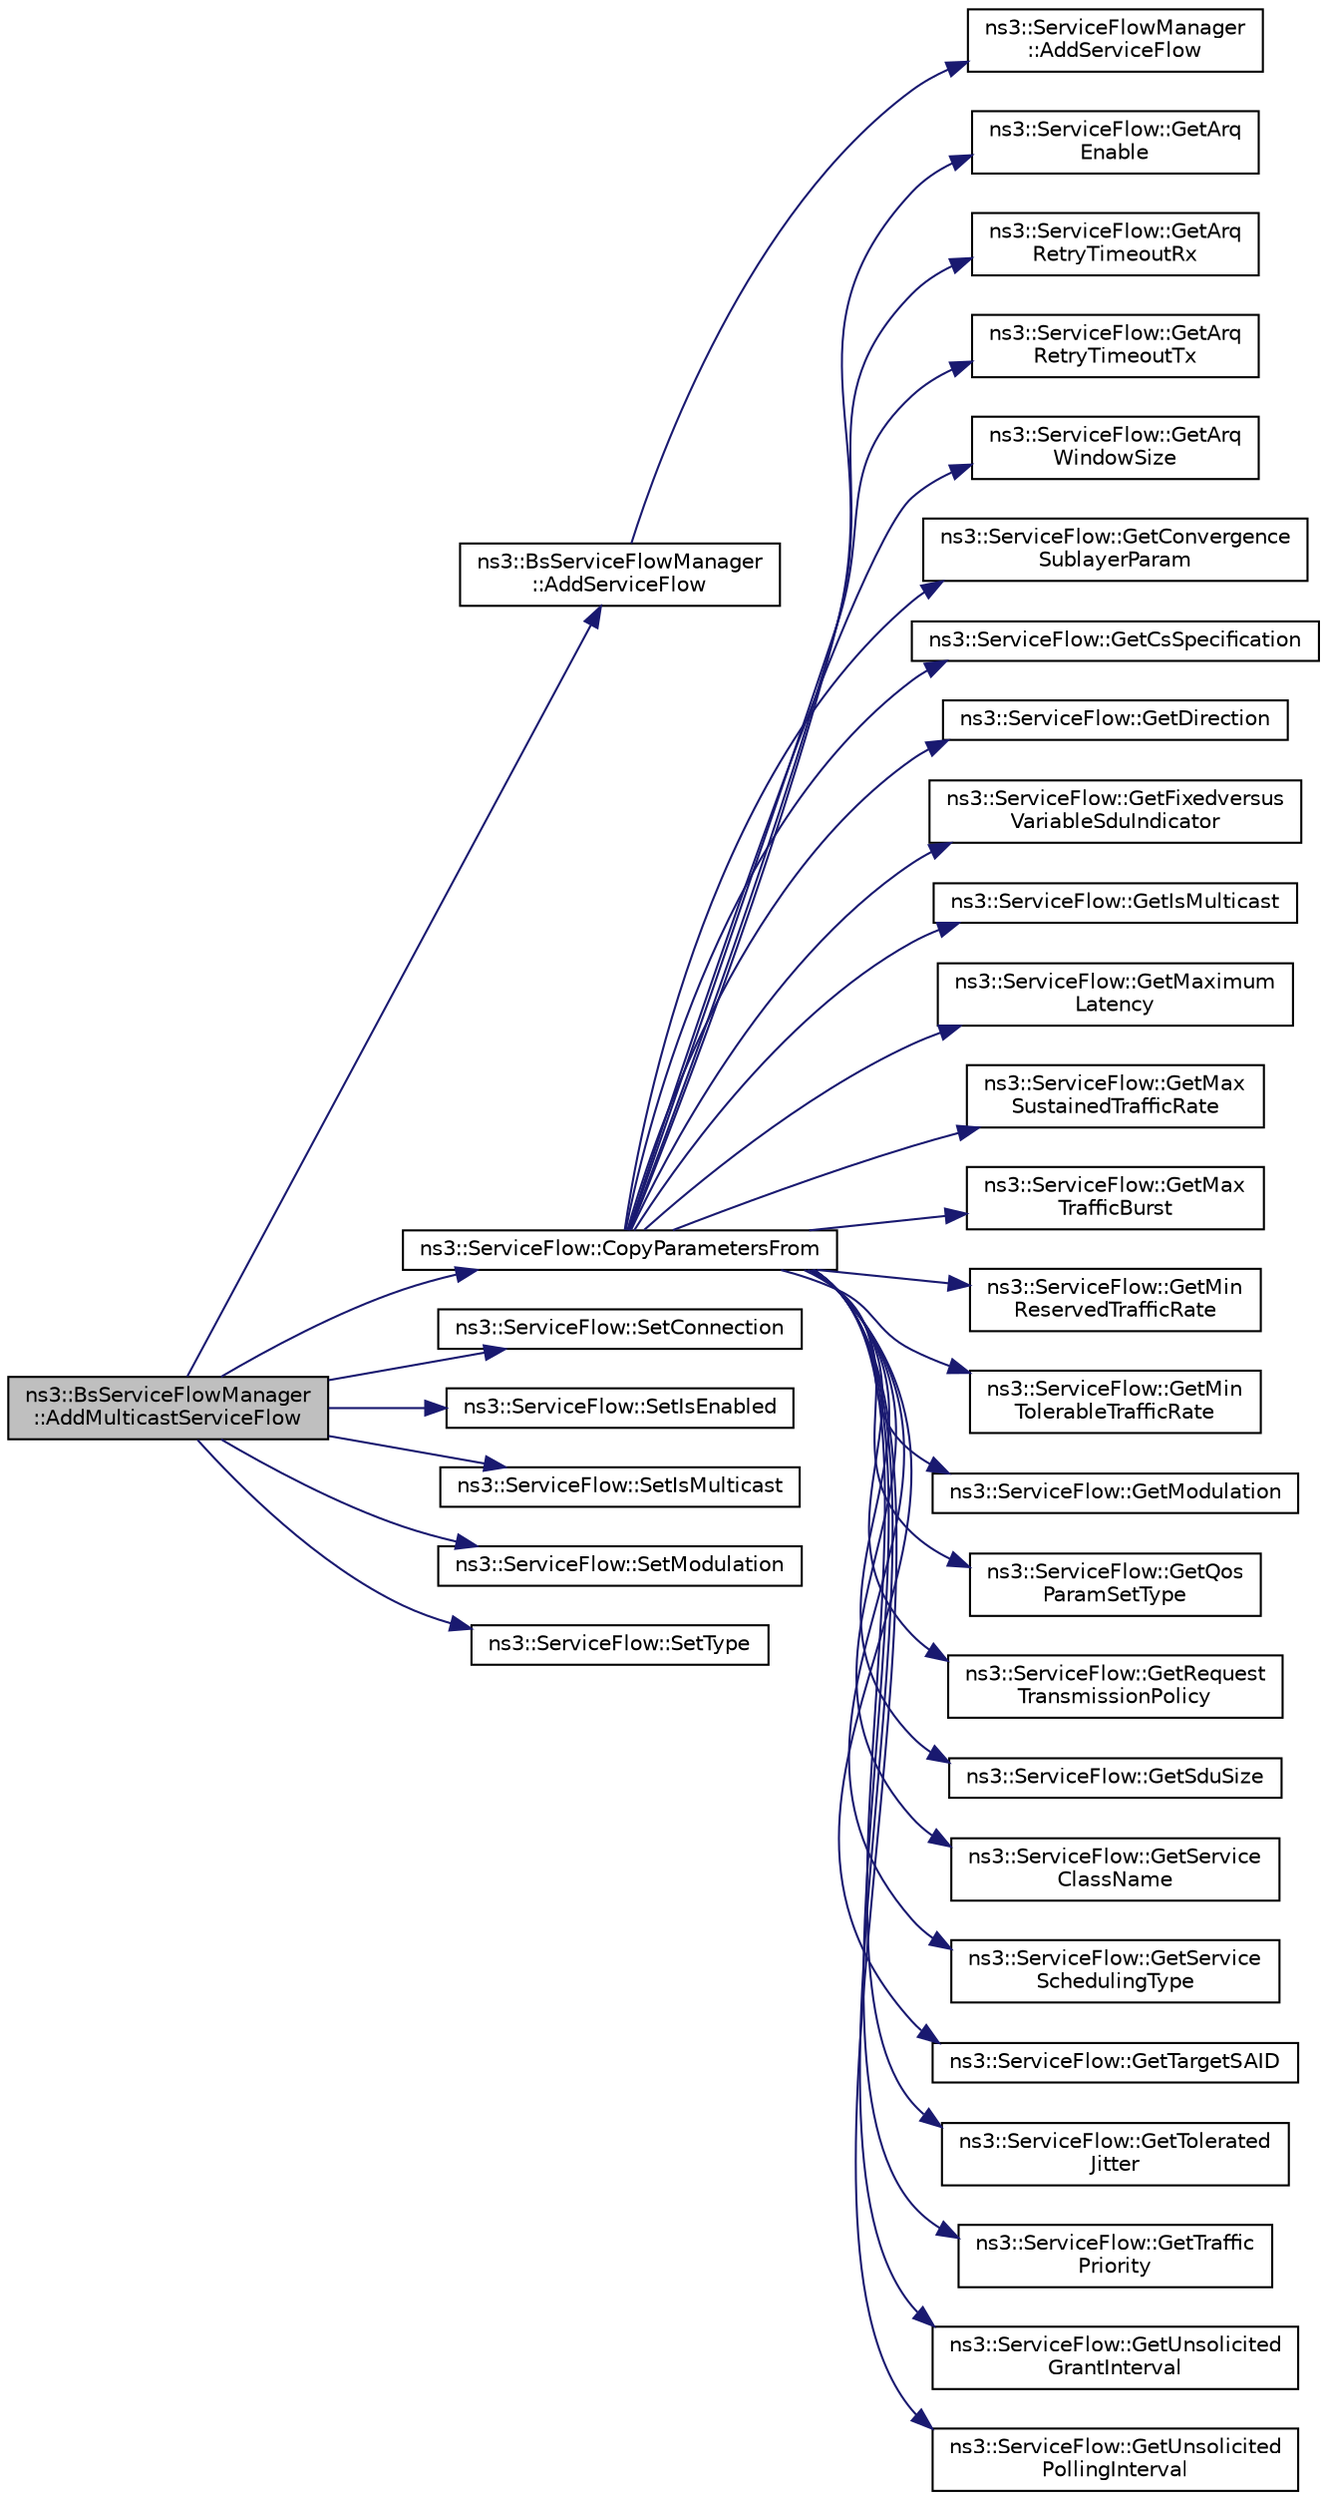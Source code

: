 digraph "ns3::BsServiceFlowManager::AddMulticastServiceFlow"
{
 // LATEX_PDF_SIZE
  edge [fontname="Helvetica",fontsize="10",labelfontname="Helvetica",labelfontsize="10"];
  node [fontname="Helvetica",fontsize="10",shape=record];
  rankdir="LR";
  Node1 [label="ns3::BsServiceFlowManager\l::AddMulticastServiceFlow",height=0.2,width=0.4,color="black", fillcolor="grey75", style="filled", fontcolor="black",tooltip="add a multicast service flow"];
  Node1 -> Node2 [color="midnightblue",fontsize="10",style="solid",fontname="Helvetica"];
  Node2 [label="ns3::BsServiceFlowManager\l::AddServiceFlow",height=0.2,width=0.4,color="black", fillcolor="white", style="filled",URL="$classns3_1_1_bs_service_flow_manager.html#a9760cac0b022df419803d63dc9e84014",tooltip="Add a new service flow."];
  Node2 -> Node3 [color="midnightblue",fontsize="10",style="solid",fontname="Helvetica"];
  Node3 [label="ns3::ServiceFlowManager\l::AddServiceFlow",height=0.2,width=0.4,color="black", fillcolor="white", style="filled",URL="$classns3_1_1_service_flow_manager.html#a0a891935b94be6fcd17690801271c38d",tooltip="Add service flow function."];
  Node1 -> Node4 [color="midnightblue",fontsize="10",style="solid",fontname="Helvetica"];
  Node4 [label="ns3::ServiceFlow::CopyParametersFrom",height=0.2,width=0.4,color="black", fillcolor="white", style="filled",URL="$classns3_1_1_service_flow.html#aae60e9fc7ea6b727946980e1ad376da7",tooltip="Copy parameters from another service flow."];
  Node4 -> Node5 [color="midnightblue",fontsize="10",style="solid",fontname="Helvetica"];
  Node5 [label="ns3::ServiceFlow::GetArq\lEnable",height=0.2,width=0.4,color="black", fillcolor="white", style="filled",URL="$classns3_1_1_service_flow.html#a33a0295331c531a9dab60aea7c81d4ba",tooltip="Get ARQ enable."];
  Node4 -> Node6 [color="midnightblue",fontsize="10",style="solid",fontname="Helvetica"];
  Node6 [label="ns3::ServiceFlow::GetArq\lRetryTimeoutRx",height=0.2,width=0.4,color="black", fillcolor="white", style="filled",URL="$classns3_1_1_service_flow.html#a405698d51eecfff8f3f529516291a7c4",tooltip="Get ARQ retry timeout receive."];
  Node4 -> Node7 [color="midnightblue",fontsize="10",style="solid",fontname="Helvetica"];
  Node7 [label="ns3::ServiceFlow::GetArq\lRetryTimeoutTx",height=0.2,width=0.4,color="black", fillcolor="white", style="filled",URL="$classns3_1_1_service_flow.html#a263b0c707b739a0ec1ca07ffee90cd37",tooltip="Get ARQ retry timeout transmit."];
  Node4 -> Node8 [color="midnightblue",fontsize="10",style="solid",fontname="Helvetica"];
  Node8 [label="ns3::ServiceFlow::GetArq\lWindowSize",height=0.2,width=0.4,color="black", fillcolor="white", style="filled",URL="$classns3_1_1_service_flow.html#ac71b4443374d42965cfe5428e8022d49",tooltip="Get ARQ retry timeout transmit."];
  Node4 -> Node9 [color="midnightblue",fontsize="10",style="solid",fontname="Helvetica"];
  Node9 [label="ns3::ServiceFlow::GetConvergence\lSublayerParam",height=0.2,width=0.4,color="black", fillcolor="white", style="filled",URL="$classns3_1_1_service_flow.html#abe1a64947ee1a3284902579b0051dd6d",tooltip="Get convergence sublayer."];
  Node4 -> Node10 [color="midnightblue",fontsize="10",style="solid",fontname="Helvetica"];
  Node10 [label="ns3::ServiceFlow::GetCsSpecification",height=0.2,width=0.4,color="black", fillcolor="white", style="filled",URL="$classns3_1_1_service_flow.html#ad14e20edb6a04f1a09f84e227b3ba788",tooltip="Get CS specification."];
  Node4 -> Node11 [color="midnightblue",fontsize="10",style="solid",fontname="Helvetica"];
  Node11 [label="ns3::ServiceFlow::GetDirection",height=0.2,width=0.4,color="black", fillcolor="white", style="filled",URL="$classns3_1_1_service_flow.html#a61db0b7deb382b8d30e8634a59c0fe73",tooltip="Get direction."];
  Node4 -> Node12 [color="midnightblue",fontsize="10",style="solid",fontname="Helvetica"];
  Node12 [label="ns3::ServiceFlow::GetFixedversus\lVariableSduIndicator",height=0.2,width=0.4,color="black", fillcolor="white", style="filled",URL="$classns3_1_1_service_flow.html#a4dab81394c8ae9251f517ba711539389",tooltip="Get fixed versus varaiable SDU indicator."];
  Node4 -> Node13 [color="midnightblue",fontsize="10",style="solid",fontname="Helvetica"];
  Node13 [label="ns3::ServiceFlow::GetIsMulticast",height=0.2,width=0.4,color="black", fillcolor="white", style="filled",URL="$classns3_1_1_service_flow.html#acb6c21533e89b2a28e9684ef9b26dae0",tooltip="Get is multicast."];
  Node4 -> Node14 [color="midnightblue",fontsize="10",style="solid",fontname="Helvetica"];
  Node14 [label="ns3::ServiceFlow::GetMaximum\lLatency",height=0.2,width=0.4,color="black", fillcolor="white", style="filled",URL="$classns3_1_1_service_flow.html#abf37542995a8da2bbd2ea8bc56e06a59",tooltip="Get maximum latency."];
  Node4 -> Node15 [color="midnightblue",fontsize="10",style="solid",fontname="Helvetica"];
  Node15 [label="ns3::ServiceFlow::GetMax\lSustainedTrafficRate",height=0.2,width=0.4,color="black", fillcolor="white", style="filled",URL="$classns3_1_1_service_flow.html#af0ac91a4bf8ba8a70471a880e16d8a58",tooltip="Get max sustained traffic rate."];
  Node4 -> Node16 [color="midnightblue",fontsize="10",style="solid",fontname="Helvetica"];
  Node16 [label="ns3::ServiceFlow::GetMax\lTrafficBurst",height=0.2,width=0.4,color="black", fillcolor="white", style="filled",URL="$classns3_1_1_service_flow.html#a709a1682e3dc3e4f8205cc181763ec21",tooltip="Get max traffic burst."];
  Node4 -> Node17 [color="midnightblue",fontsize="10",style="solid",fontname="Helvetica"];
  Node17 [label="ns3::ServiceFlow::GetMin\lReservedTrafficRate",height=0.2,width=0.4,color="black", fillcolor="white", style="filled",URL="$classns3_1_1_service_flow.html#a2f342357b7e0a1460473f28d0f8b9e87",tooltip="Get minimum reserved traffic rate."];
  Node4 -> Node18 [color="midnightblue",fontsize="10",style="solid",fontname="Helvetica"];
  Node18 [label="ns3::ServiceFlow::GetMin\lTolerableTrafficRate",height=0.2,width=0.4,color="black", fillcolor="white", style="filled",URL="$classns3_1_1_service_flow.html#a8eeecc07ecd2fc8ef4bdf90ca3f30def",tooltip="Get minimum tolerable traffic rate."];
  Node4 -> Node19 [color="midnightblue",fontsize="10",style="solid",fontname="Helvetica"];
  Node19 [label="ns3::ServiceFlow::GetModulation",height=0.2,width=0.4,color="black", fillcolor="white", style="filled",URL="$classns3_1_1_service_flow.html#a028f07611782af393cb064ec5f9fe696",tooltip="Get modulation."];
  Node4 -> Node20 [color="midnightblue",fontsize="10",style="solid",fontname="Helvetica"];
  Node20 [label="ns3::ServiceFlow::GetQos\lParamSetType",height=0.2,width=0.4,color="black", fillcolor="white", style="filled",URL="$classns3_1_1_service_flow.html#a8460221d07fb2fa6671960e478722863",tooltip="Get QOS parameter set type."];
  Node4 -> Node21 [color="midnightblue",fontsize="10",style="solid",fontname="Helvetica"];
  Node21 [label="ns3::ServiceFlow::GetRequest\lTransmissionPolicy",height=0.2,width=0.4,color="black", fillcolor="white", style="filled",URL="$classns3_1_1_service_flow.html#ae97b41679dfa3650f22d0da4452bf78b",tooltip="Get request transmission policy."];
  Node4 -> Node22 [color="midnightblue",fontsize="10",style="solid",fontname="Helvetica"];
  Node22 [label="ns3::ServiceFlow::GetSduSize",height=0.2,width=0.4,color="black", fillcolor="white", style="filled",URL="$classns3_1_1_service_flow.html#a37616e45d70eebd2704d3fb28d37f3b5",tooltip="Get SDU size."];
  Node4 -> Node23 [color="midnightblue",fontsize="10",style="solid",fontname="Helvetica"];
  Node23 [label="ns3::ServiceFlow::GetService\lClassName",height=0.2,width=0.4,color="black", fillcolor="white", style="filled",URL="$classns3_1_1_service_flow.html#a4d7249bf40ab6a6994597bfa475dcb0b",tooltip="Get service class name."];
  Node4 -> Node24 [color="midnightblue",fontsize="10",style="solid",fontname="Helvetica"];
  Node24 [label="ns3::ServiceFlow::GetService\lSchedulingType",height=0.2,width=0.4,color="black", fillcolor="white", style="filled",URL="$classns3_1_1_service_flow.html#a3034ff3c1364f7558bc2e84fa8dba13a",tooltip="Get service scheduling type."];
  Node4 -> Node25 [color="midnightblue",fontsize="10",style="solid",fontname="Helvetica"];
  Node25 [label="ns3::ServiceFlow::GetTargetSAID",height=0.2,width=0.4,color="black", fillcolor="white", style="filled",URL="$classns3_1_1_service_flow.html#a6fb4fa939bb19f73a11ba91ebc6b9718",tooltip="Get target SAID."];
  Node4 -> Node26 [color="midnightblue",fontsize="10",style="solid",fontname="Helvetica"];
  Node26 [label="ns3::ServiceFlow::GetTolerated\lJitter",height=0.2,width=0.4,color="black", fillcolor="white", style="filled",URL="$classns3_1_1_service_flow.html#ae227d4d83328547c6d4bed6afa39a4ba",tooltip="Get tolerated jitter."];
  Node4 -> Node27 [color="midnightblue",fontsize="10",style="solid",fontname="Helvetica"];
  Node27 [label="ns3::ServiceFlow::GetTraffic\lPriority",height=0.2,width=0.4,color="black", fillcolor="white", style="filled",URL="$classns3_1_1_service_flow.html#a98c02d59b5237f9ade7ff0bfae4bf424",tooltip="Get traffic priority."];
  Node4 -> Node28 [color="midnightblue",fontsize="10",style="solid",fontname="Helvetica"];
  Node28 [label="ns3::ServiceFlow::GetUnsolicited\lGrantInterval",height=0.2,width=0.4,color="black", fillcolor="white", style="filled",URL="$classns3_1_1_service_flow.html#a44a61f25daee76e00d67ffdba1d6e040",tooltip="Get unsolicited grant interval."];
  Node4 -> Node29 [color="midnightblue",fontsize="10",style="solid",fontname="Helvetica"];
  Node29 [label="ns3::ServiceFlow::GetUnsolicited\lPollingInterval",height=0.2,width=0.4,color="black", fillcolor="white", style="filled",URL="$classns3_1_1_service_flow.html#a3e69c22020ed0f3b25ae4761ec7b42d4",tooltip="Get unsolicited polling interval."];
  Node1 -> Node30 [color="midnightblue",fontsize="10",style="solid",fontname="Helvetica"];
  Node30 [label="ns3::ServiceFlow::SetConnection",height=0.2,width=0.4,color="black", fillcolor="white", style="filled",URL="$classns3_1_1_service_flow.html#af7ee28190978c72871a7227cc62807dc",tooltip="Set connection."];
  Node1 -> Node31 [color="midnightblue",fontsize="10",style="solid",fontname="Helvetica"];
  Node31 [label="ns3::ServiceFlow::SetIsEnabled",height=0.2,width=0.4,color="black", fillcolor="white", style="filled",URL="$classns3_1_1_service_flow.html#afaced536adaf84709f1a18993b425cad",tooltip="Set is enabled flag."];
  Node1 -> Node32 [color="midnightblue",fontsize="10",style="solid",fontname="Helvetica"];
  Node32 [label="ns3::ServiceFlow::SetIsMulticast",height=0.2,width=0.4,color="black", fillcolor="white", style="filled",URL="$classns3_1_1_service_flow.html#ab183b35d211a3ebdbdddecfbe2c815fc",tooltip="Set is multicast."];
  Node1 -> Node33 [color="midnightblue",fontsize="10",style="solid",fontname="Helvetica"];
  Node33 [label="ns3::ServiceFlow::SetModulation",height=0.2,width=0.4,color="black", fillcolor="white", style="filled",URL="$classns3_1_1_service_flow.html#a5e235779577b794796ec2cf1d8fd4aa0",tooltip="Set modulation."];
  Node1 -> Node34 [color="midnightblue",fontsize="10",style="solid",fontname="Helvetica"];
  Node34 [label="ns3::ServiceFlow::SetType",height=0.2,width=0.4,color="black", fillcolor="white", style="filled",URL="$classns3_1_1_service_flow.html#a48cafef2370995d59c2963339eeff61e",tooltip="Set type of service flow."];
}
